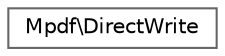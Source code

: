 digraph "Graphical Class Hierarchy"
{
 // LATEX_PDF_SIZE
  bgcolor="transparent";
  edge [fontname=Helvetica,fontsize=10,labelfontname=Helvetica,labelfontsize=10];
  node [fontname=Helvetica,fontsize=10,shape=box,height=0.2,width=0.4];
  rankdir="LR";
  Node0 [id="Node000000",label="Mpdf\\DirectWrite",height=0.2,width=0.4,color="grey40", fillcolor="white", style="filled",URL="$classMpdf_1_1DirectWrite.html",tooltip=" "];
}
